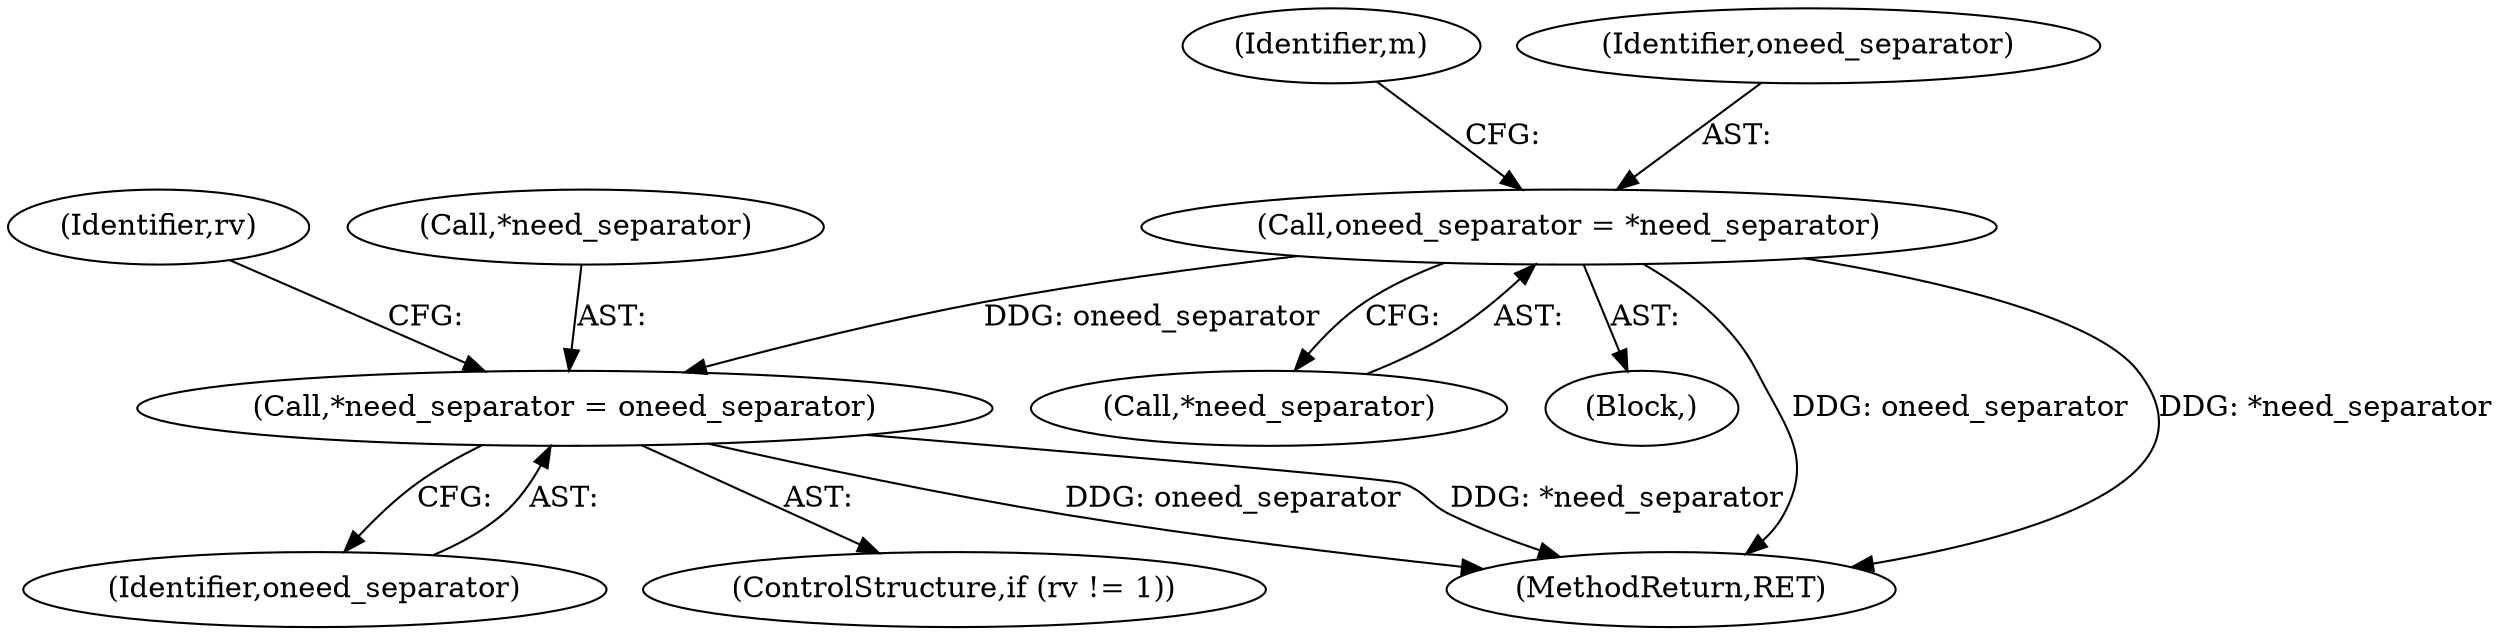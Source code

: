 digraph "0_file_447558595a3650db2886cd2f416ad0beba965801@pointer" {
"1002680" [label="(Call,oneed_separator = *need_separator)"];
"1002720" [label="(Call,*need_separator = oneed_separator)"];
"1002725" [label="(Identifier,rv)"];
"1002682" [label="(Call,*need_separator)"];
"1002435" [label="(Block,)"];
"1002723" [label="(Identifier,oneed_separator)"];
"1002721" [label="(Call,*need_separator)"];
"1002687" [label="(Identifier,m)"];
"1002681" [label="(Identifier,oneed_separator)"];
"1002716" [label="(ControlStructure,if (rv != 1))"];
"1002720" [label="(Call,*need_separator = oneed_separator)"];
"1002680" [label="(Call,oneed_separator = *need_separator)"];
"1002756" [label="(MethodReturn,RET)"];
"1002680" -> "1002435"  [label="AST: "];
"1002680" -> "1002682"  [label="CFG: "];
"1002681" -> "1002680"  [label="AST: "];
"1002682" -> "1002680"  [label="AST: "];
"1002687" -> "1002680"  [label="CFG: "];
"1002680" -> "1002756"  [label="DDG: oneed_separator"];
"1002680" -> "1002756"  [label="DDG: *need_separator"];
"1002680" -> "1002720"  [label="DDG: oneed_separator"];
"1002720" -> "1002716"  [label="AST: "];
"1002720" -> "1002723"  [label="CFG: "];
"1002721" -> "1002720"  [label="AST: "];
"1002723" -> "1002720"  [label="AST: "];
"1002725" -> "1002720"  [label="CFG: "];
"1002720" -> "1002756"  [label="DDG: oneed_separator"];
"1002720" -> "1002756"  [label="DDG: *need_separator"];
}
